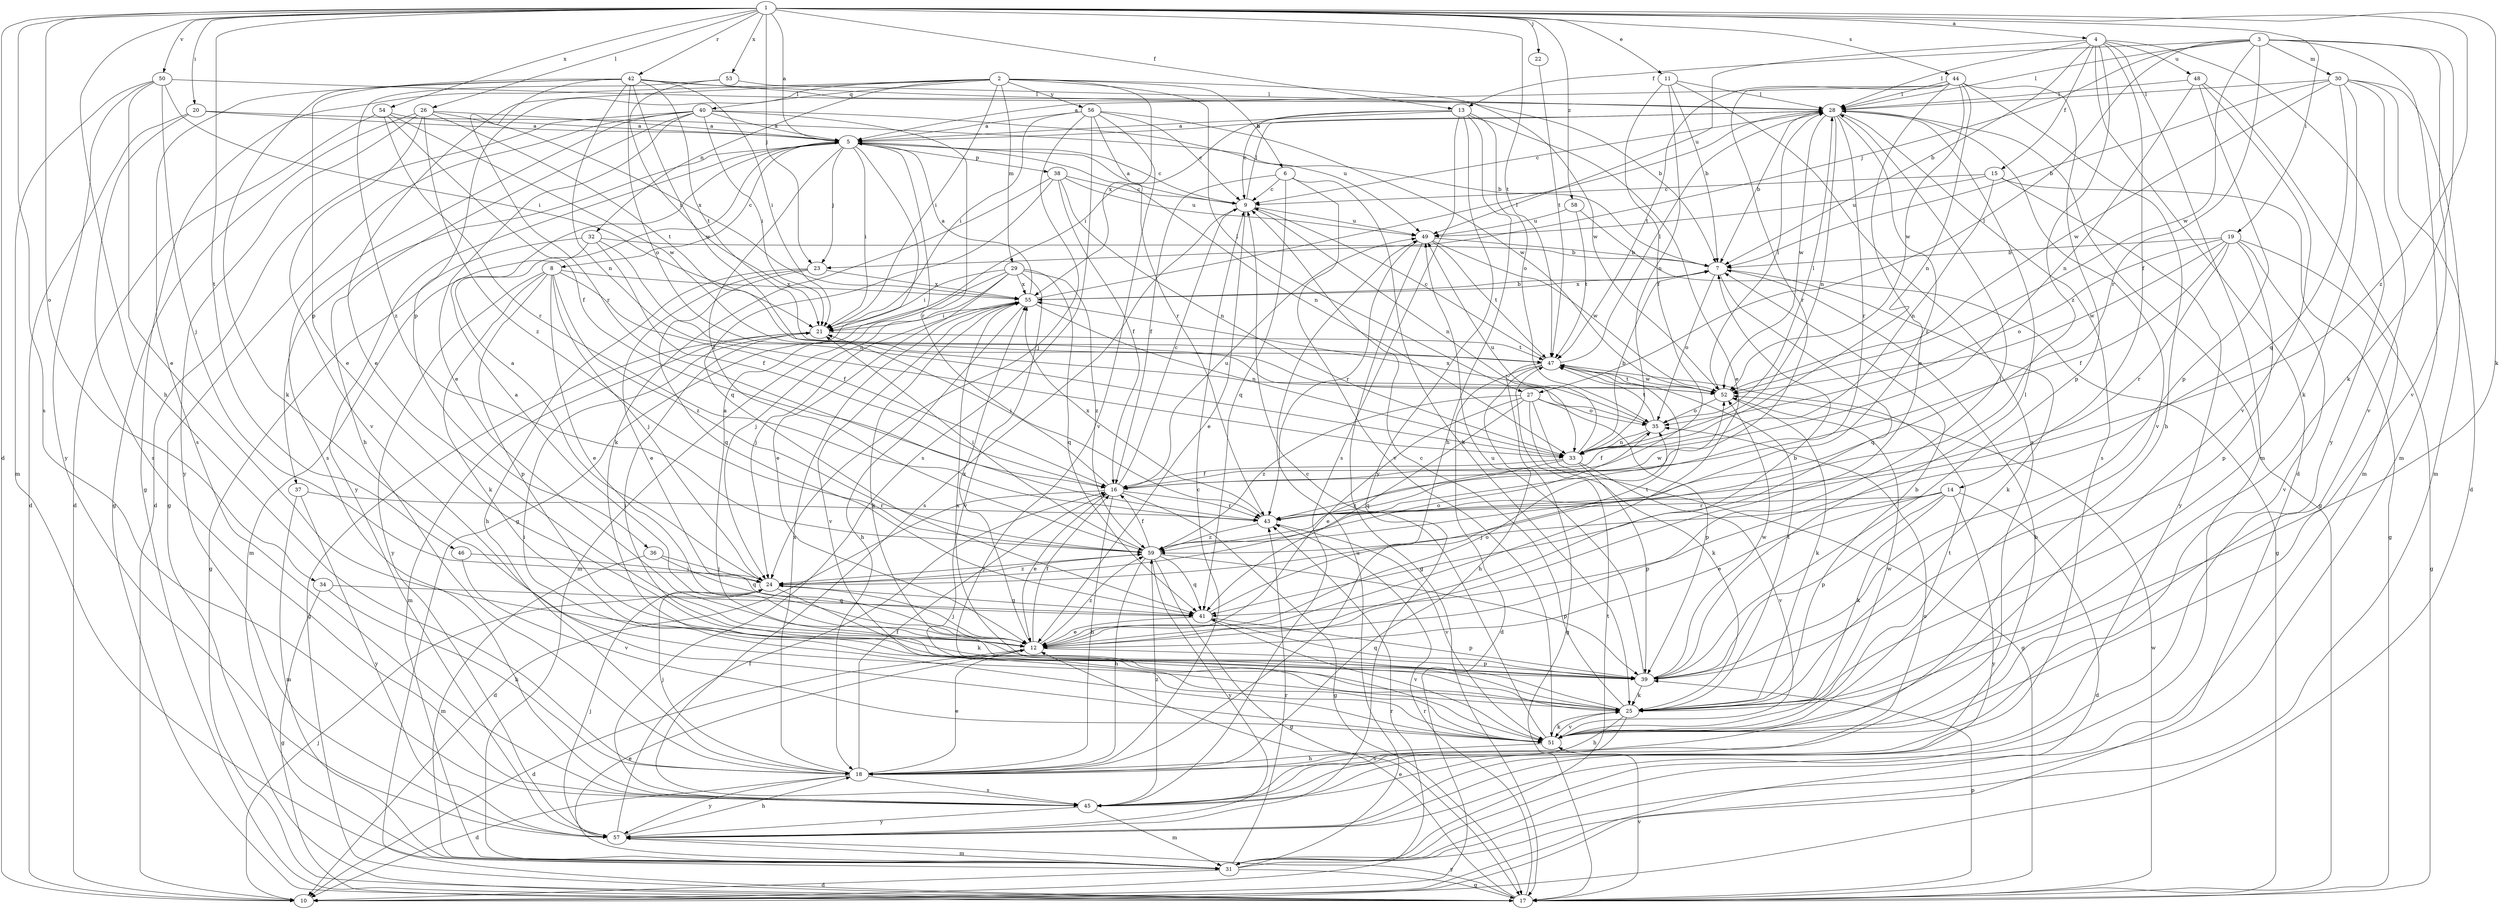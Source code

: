 strict digraph  {
	1 -> 4 [label=a];
	1 -> 5 [label=a];
	9 -> 5 [label=a];
	12 -> 5 [label=a];
	13 -> 5 [label=a];
	20 -> 5 [label=a];
	24 -> 5 [label=a];
	26 -> 5 [label=a];
	28 -> 5 [label=a];
	39 -> 5 [label=a];
	40 -> 5 [label=a];
	44 -> 5 [label=a];
	54 -> 5 [label=a];
	55 -> 5 [label=a];
	56 -> 5 [label=a];
	2 -> 6 [label=b];
	4 -> 7 [label=b];
	11 -> 7 [label=b];
	12 -> 7 [label=b];
	19 -> 7 [label=b];
	20 -> 7 [label=b];
	25 -> 7 [label=b];
	28 -> 7 [label=b];
	30 -> 7 [label=b];
	32 -> 7 [label=b];
	33 -> 7 [label=b];
	42 -> 7 [label=b];
	45 -> 7 [label=b];
	49 -> 7 [label=b];
	55 -> 7 [label=b];
	5 -> 8 [label=c];
	5 -> 9 [label=c];
	6 -> 9 [label=c];
	13 -> 9 [label=c];
	15 -> 9 [label=c];
	16 -> 9 [label=c];
	18 -> 9 [label=c];
	25 -> 9 [label=c];
	28 -> 9 [label=c];
	38 -> 9 [label=c];
	47 -> 9 [label=c];
	51 -> 9 [label=c];
	56 -> 9 [label=c];
	1 -> 10 [label=d];
	4 -> 10 [label=d];
	12 -> 10 [label=d];
	14 -> 10 [label=d];
	16 -> 10 [label=d];
	18 -> 10 [label=d];
	20 -> 10 [label=d];
	30 -> 10 [label=d];
	31 -> 10 [label=d];
	40 -> 10 [label=d];
	47 -> 10 [label=d];
	54 -> 10 [label=d];
	1 -> 11 [label=e];
	2 -> 12 [label=e];
	8 -> 12 [label=e];
	9 -> 12 [label=e];
	13 -> 12 [label=e];
	14 -> 12 [label=e];
	16 -> 12 [label=e];
	17 -> 12 [label=e];
	18 -> 12 [label=e];
	23 -> 12 [label=e];
	27 -> 12 [label=e];
	29 -> 12 [label=e];
	31 -> 12 [label=e];
	40 -> 12 [label=e];
	41 -> 12 [label=e];
	42 -> 12 [label=e];
	44 -> 12 [label=e];
	50 -> 12 [label=e];
	1 -> 13 [label=f];
	3 -> 13 [label=f];
	4 -> 14 [label=f];
	4 -> 15 [label=f];
	6 -> 16 [label=f];
	8 -> 16 [label=f];
	11 -> 16 [label=f];
	12 -> 16 [label=f];
	18 -> 16 [label=f];
	19 -> 16 [label=f];
	32 -> 16 [label=f];
	33 -> 16 [label=f];
	35 -> 16 [label=f];
	38 -> 16 [label=f];
	54 -> 16 [label=f];
	57 -> 16 [label=f];
	59 -> 16 [label=f];
	2 -> 17 [label=g];
	5 -> 17 [label=g];
	15 -> 17 [label=g];
	16 -> 17 [label=g];
	19 -> 17 [label=g];
	21 -> 17 [label=g];
	26 -> 17 [label=g];
	27 -> 17 [label=g];
	28 -> 17 [label=g];
	31 -> 17 [label=g];
	32 -> 17 [label=g];
	34 -> 17 [label=g];
	40 -> 17 [label=g];
	47 -> 17 [label=g];
	49 -> 17 [label=g];
	58 -> 17 [label=g];
	59 -> 17 [label=g];
	1 -> 18 [label=h];
	13 -> 18 [label=h];
	16 -> 18 [label=h];
	23 -> 18 [label=h];
	25 -> 18 [label=h];
	34 -> 18 [label=h];
	40 -> 18 [label=h];
	44 -> 18 [label=h];
	47 -> 18 [label=h];
	51 -> 18 [label=h];
	55 -> 18 [label=h];
	57 -> 18 [label=h];
	59 -> 18 [label=h];
	1 -> 19 [label=i];
	1 -> 20 [label=i];
	2 -> 21 [label=i];
	5 -> 21 [label=i];
	13 -> 21 [label=i];
	16 -> 21 [label=i];
	29 -> 21 [label=i];
	39 -> 21 [label=i];
	40 -> 21 [label=i];
	42 -> 21 [label=i];
	50 -> 21 [label=i];
	51 -> 21 [label=i];
	53 -> 21 [label=i];
	55 -> 21 [label=i];
	56 -> 21 [label=i];
	59 -> 21 [label=i];
	1 -> 22 [label=j];
	1 -> 23 [label=j];
	3 -> 23 [label=j];
	5 -> 23 [label=j];
	8 -> 24 [label=j];
	10 -> 24 [label=j];
	12 -> 24 [label=j];
	14 -> 24 [label=j];
	18 -> 24 [label=j];
	29 -> 24 [label=j];
	36 -> 24 [label=j];
	46 -> 24 [label=j];
	50 -> 24 [label=j];
	55 -> 24 [label=j];
	56 -> 24 [label=j];
	57 -> 24 [label=j];
	59 -> 24 [label=j];
	1 -> 25 [label=k];
	3 -> 25 [label=k];
	6 -> 25 [label=k];
	7 -> 25 [label=k];
	8 -> 25 [label=k];
	14 -> 25 [label=k];
	24 -> 25 [label=k];
	27 -> 25 [label=k];
	30 -> 25 [label=k];
	38 -> 25 [label=k];
	39 -> 25 [label=k];
	42 -> 25 [label=k];
	51 -> 25 [label=k];
	52 -> 25 [label=k];
	55 -> 25 [label=k];
	1 -> 26 [label=l];
	2 -> 27 [label=l];
	3 -> 27 [label=l];
	3 -> 28 [label=l];
	4 -> 28 [label=l];
	9 -> 28 [label=l];
	11 -> 28 [label=l];
	12 -> 28 [label=l];
	30 -> 28 [label=l];
	35 -> 28 [label=l];
	39 -> 28 [label=l];
	42 -> 28 [label=l];
	44 -> 28 [label=l];
	47 -> 28 [label=l];
	48 -> 28 [label=l];
	50 -> 28 [label=l];
	52 -> 28 [label=l];
	53 -> 28 [label=l];
	55 -> 28 [label=l];
	2 -> 29 [label=m];
	3 -> 30 [label=m];
	3 -> 31 [label=m];
	4 -> 31 [label=m];
	21 -> 31 [label=m];
	29 -> 31 [label=m];
	30 -> 31 [label=m];
	32 -> 31 [label=m];
	36 -> 31 [label=m];
	37 -> 31 [label=m];
	45 -> 31 [label=m];
	48 -> 31 [label=m];
	50 -> 31 [label=m];
	57 -> 31 [label=m];
	2 -> 32 [label=n];
	5 -> 33 [label=n];
	9 -> 33 [label=n];
	11 -> 33 [label=n];
	15 -> 33 [label=n];
	28 -> 33 [label=n];
	32 -> 33 [label=n];
	35 -> 33 [label=n];
	38 -> 33 [label=n];
	42 -> 33 [label=n];
	44 -> 33 [label=n];
	48 -> 33 [label=n];
	55 -> 33 [label=n];
	1 -> 34 [label=o];
	7 -> 35 [label=o];
	12 -> 35 [label=o];
	13 -> 35 [label=o];
	19 -> 35 [label=o];
	24 -> 35 [label=o];
	27 -> 35 [label=o];
	42 -> 35 [label=o];
	45 -> 35 [label=o];
	52 -> 35 [label=o];
	2 -> 36 [label=p];
	5 -> 37 [label=p];
	5 -> 38 [label=p];
	8 -> 39 [label=p];
	12 -> 39 [label=p];
	14 -> 39 [label=p];
	17 -> 39 [label=p];
	19 -> 39 [label=p];
	27 -> 39 [label=p];
	33 -> 39 [label=p];
	41 -> 39 [label=p];
	44 -> 39 [label=p];
	48 -> 39 [label=p];
	59 -> 39 [label=p];
	2 -> 40 [label=q];
	6 -> 41 [label=q];
	7 -> 41 [label=q];
	23 -> 41 [label=q];
	24 -> 41 [label=q];
	27 -> 41 [label=q];
	29 -> 41 [label=q];
	30 -> 41 [label=q];
	34 -> 41 [label=q];
	36 -> 41 [label=q];
	38 -> 41 [label=q];
	39 -> 41 [label=q];
	59 -> 41 [label=q];
	1 -> 42 [label=r];
	3 -> 43 [label=r];
	10 -> 43 [label=r];
	14 -> 43 [label=r];
	16 -> 43 [label=r];
	17 -> 43 [label=r];
	19 -> 43 [label=r];
	28 -> 43 [label=r];
	31 -> 43 [label=r];
	37 -> 43 [label=r];
	40 -> 43 [label=r];
	42 -> 43 [label=r];
	44 -> 43 [label=r];
	49 -> 43 [label=r];
	54 -> 43 [label=r];
	56 -> 43 [label=r];
	1 -> 44 [label=s];
	1 -> 45 [label=s];
	9 -> 45 [label=s];
	11 -> 45 [label=s];
	13 -> 45 [label=s];
	18 -> 45 [label=s];
	20 -> 45 [label=s];
	25 -> 45 [label=s];
	28 -> 45 [label=s];
	40 -> 45 [label=s];
	42 -> 45 [label=s];
	56 -> 45 [label=s];
	1 -> 46 [label=t];
	1 -> 47 [label=t];
	21 -> 47 [label=t];
	22 -> 47 [label=t];
	25 -> 47 [label=t];
	26 -> 47 [label=t];
	31 -> 47 [label=t];
	35 -> 47 [label=t];
	41 -> 47 [label=t];
	42 -> 47 [label=t];
	44 -> 47 [label=t];
	49 -> 47 [label=t];
	51 -> 47 [label=t];
	52 -> 47 [label=t];
	58 -> 47 [label=t];
	4 -> 48 [label=u];
	4 -> 49 [label=u];
	9 -> 49 [label=u];
	15 -> 49 [label=u];
	16 -> 49 [label=u];
	31 -> 49 [label=u];
	33 -> 49 [label=u];
	38 -> 49 [label=u];
	39 -> 49 [label=u];
	40 -> 49 [label=u];
	58 -> 49 [label=u];
	1 -> 50 [label=v];
	3 -> 51 [label=v];
	6 -> 51 [label=v];
	17 -> 51 [label=v];
	19 -> 51 [label=v];
	25 -> 51 [label=v];
	26 -> 51 [label=v];
	28 -> 51 [label=v];
	29 -> 51 [label=v];
	30 -> 51 [label=v];
	33 -> 51 [label=v];
	41 -> 51 [label=v];
	43 -> 51 [label=v];
	46 -> 51 [label=v];
	48 -> 51 [label=v];
	55 -> 51 [label=v];
	56 -> 51 [label=v];
	2 -> 52 [label=w];
	3 -> 52 [label=w];
	17 -> 52 [label=w];
	19 -> 52 [label=w];
	28 -> 52 [label=w];
	30 -> 52 [label=w];
	39 -> 52 [label=w];
	42 -> 52 [label=w];
	43 -> 52 [label=w];
	44 -> 52 [label=w];
	47 -> 52 [label=w];
	49 -> 52 [label=w];
	51 -> 52 [label=w];
	54 -> 52 [label=w];
	56 -> 52 [label=w];
	1 -> 53 [label=x];
	1 -> 54 [label=x];
	2 -> 55 [label=x];
	7 -> 55 [label=x];
	8 -> 55 [label=x];
	12 -> 55 [label=x];
	18 -> 55 [label=x];
	23 -> 55 [label=x];
	25 -> 55 [label=x];
	26 -> 55 [label=x];
	29 -> 55 [label=x];
	35 -> 55 [label=x];
	43 -> 55 [label=x];
	2 -> 56 [label=y];
	4 -> 57 [label=y];
	5 -> 57 [label=y];
	8 -> 57 [label=y];
	13 -> 57 [label=y];
	14 -> 57 [label=y];
	15 -> 57 [label=y];
	17 -> 57 [label=y];
	18 -> 57 [label=y];
	26 -> 57 [label=y];
	37 -> 57 [label=y];
	45 -> 57 [label=y];
	50 -> 57 [label=y];
	59 -> 57 [label=y];
	1 -> 58 [label=z];
	1 -> 59 [label=z];
	4 -> 59 [label=z];
	5 -> 59 [label=z];
	8 -> 59 [label=z];
	12 -> 59 [label=z];
	24 -> 59 [label=z];
	26 -> 59 [label=z];
	27 -> 59 [label=z];
	28 -> 59 [label=z];
	29 -> 59 [label=z];
	33 -> 59 [label=z];
	43 -> 59 [label=z];
	45 -> 59 [label=z];
	53 -> 59 [label=z];
}
